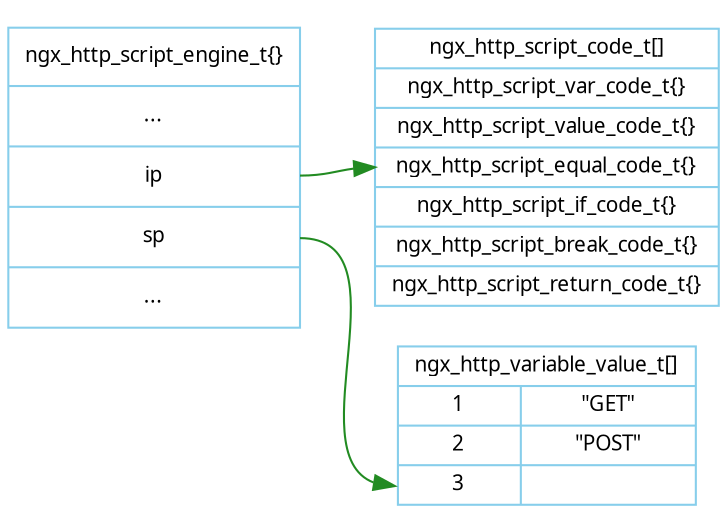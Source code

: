 digraph ngx_http_engine_evaluate2 {

   rankdir=LR;
   node [shape=record, color=skyblue, fontname="Verdana", fontsize=10];
   edge [color=forestgreen, fontname="Verdana", fontsize=10];
   
    

   
   ngx_http_script_engine_t [label="<head>ngx_http_script_engine_t\{\}|...|<ip>ip|<sp>sp|...", height=2]; 
   ngx_http_script_code_t [label="<head>ngx_http_script_code_t\[\]|<n1>ngx_http_script_var_code_t\{\}|<n2>ngx_http_script_value_code_t\{\}|<n3>ngx_http_script_equal_code_t\{\}|<n4>ngx_http_script_if_code_t\{\}|<n5>ngx_http_script_break_code_t\{\}|<n6>ngx_http_script_return_code_t\{\}"];

   ngx_http_script_engine_t:head:ne -> ngx_http_script_code_t:head:nw [weight=9, color=none];


   ngx_http_script_engine_t:ip -> ngx_http_script_code_t:n3;

   ngx_http_variable_value_t [label="<head>ngx_http_variable_value_t\[\]|{{<n1>1|<n2>2|<n3>3}|{\"GET\"|\"POST\"|}}"];

   ngx_http_script_engine_t:sp -> ngx_http_variable_value_t:n3;

}